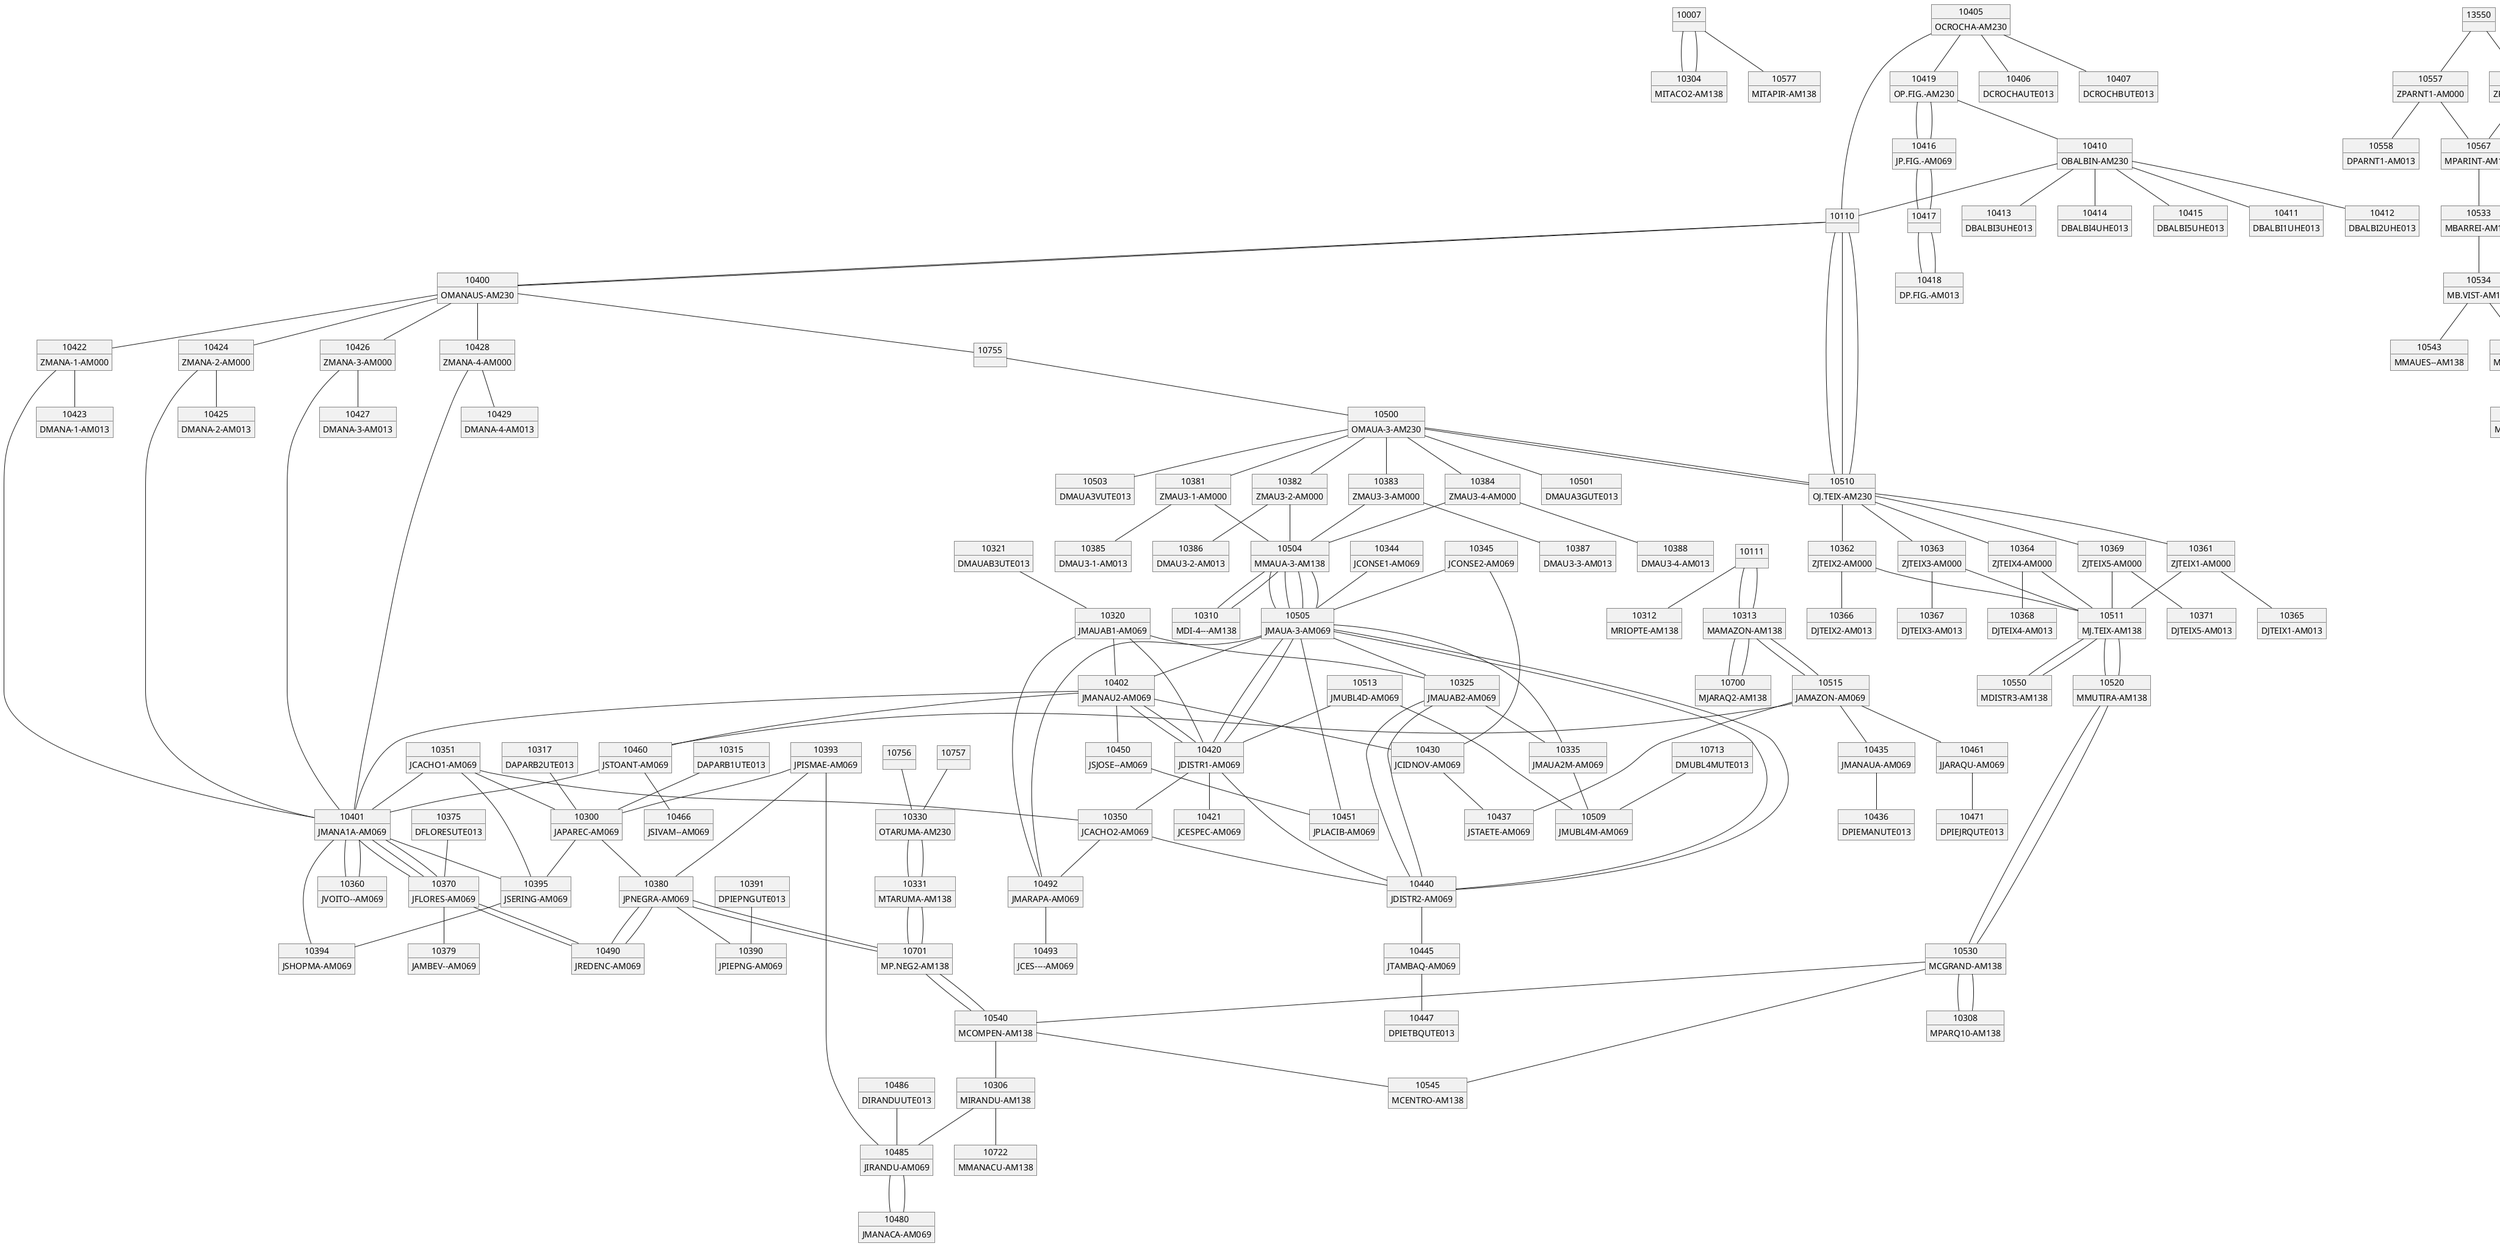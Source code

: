 @startuml ManausSIN
object 10007
object 10110
object 10111
object 10300 {
    JAPAREC-AM069
    } 
object 10304 {
    MITACO2-AM138
    }
object 10306 {
    MIRANDU-AM138
    }
object 10308 {
    MPARQ10-AM138
    }
object 10310 {
    MDI-4---AM138
    }
object 10312 {
    MRIOPTE-AM138
    }
object 10313 {
    MAMAZON-AM138
    }
object 10315 {
    DAPARB1UTE013
    }
object 10317 {
    DAPARB2UTE013
    }
object 10320 {
    JMAUAB1-AM069
    }
object 10321 {
    DMAUAB3UTE013
    }  
object 10325 {
    JMAUAB2-AM069
    } 
object 10330 {
    OTARUMA-AM230
    } 
object 10331 {
    MTARUMA-AM138
    } 
object 10335 {
    JMAUA2M-AM069
    } 
object 10344 {
    JCONSE1-AM069
    } 
object 10345 {
    JCONSE2-AM069
    } 
object 10350 {
    JCACHO2-AM069
    } 
object 10351 {
    JCACHO1-AM069
    } 
object 10360 {
    JVOITO--AM069
    } 
object 10361 {
    ZJTEIX1-AM000
    } 
object 10362 {
    ZJTEIX2-AM000
    } 
object 10363 {
    ZJTEIX3-AM000
    } 
object 10364 {
    ZJTEIX4-AM000
    } 
object 10365 {
    DJTEIX1-AM013
    } 
object 10366 {
    DJTEIX2-AM013
    }
object 10367 {
    DJTEIX3-AM013
    }
object 10368 {
    DJTEIX4-AM013
    }
object 10369 {
    ZJTEIX5-AM000
    }
object 10370 {
    JFLORES-AM069
    }
object 10371 {
    DJTEIX5-AM013
    }
object 10375 {
    DFLORESUTE013
    }
object 10379 {
    JAMBEV--AM069
    }
object 10380 {
    JPNEGRA-AM069
    }
object 10381 {
    ZMAU3-1-AM000
    }
object 10382 {
    ZMAU3-2-AM000
    }
object 10383 {
    ZMAU3-3-AM000
    }
object 10384 {
    ZMAU3-4-AM000
    }
object 10385 {
    DMAU3-1-AM013
    }
object 10386 {
    DMAU3-2-AM013
    }
object 10387 {
    DMAU3-3-AM013
    }
object 10388 {
    DMAU3-4-AM013
    }
object 10390 {
    JPIEPNG-AM069
    }
object 10391 {
    DPIEPNGUTE013
    }
object 10393 {
    JPISMAE-AM069
    }
object 10394 {
    JSHOPMA-AM069
    }
object 10395 {
    JSERING-AM069
    }
object 10400 {
    OMANAUS-AM230
    }
object 10401 {
    JMANA1A-AM069
    }
object 10402 {
    JMANAU2-AM069
    }
object 10405 {
    OCROCHA-AM230
    }
object 10406 {
    DCROCHAUTE013
    }
object 10407 {
    DCROCHBUTE013
    }
object 10410 {
    OBALBIN-AM230
    }
object 10411 {
    DBALBI1UHE013
    }
object 10412 {
    DBALBI2UHE013
    }
object 10413 {
    DBALBI3UHE013
    }
object 10414 {
    DBALBI4UHE013
    }
object 10415 {
    DBALBI5UHE013
    }
object 10416 {
    JP.FIG.-AM069
    }
object 10417
object 10418 {
    DP.FIG.-AM013
    } 
object 10419 {
    OP.FIG.-AM230
    }
object 10420 {
    JDISTR1-AM069
    }
object 10421 {
    JCESPEC-AM069
    }
object 10422 {
    ZMANA-1-AM000
    }
object 10423 {
    DMANA-1-AM013
    }
object 10424 {
    ZMANA-2-AM000
    }
object 10425 {
    DMANA-2-AM013
    }
object 10426 {
    ZMANA-3-AM000
    }
object 10427 {
    DMANA-3-AM013
    }
object 10428 {
    ZMANA-4-AM000
    }
object 10429 {
    DMANA-4-AM013
    }
object 10430 {
    JCIDNOV-AM069
    }
object 10435 {
    JMANAUA-AM069
    } 
object 10436 {
    DPIEMANUTE013
    }
object 10437 {
    JSTAETE-AM069
    }
object 10440 {
    JDISTR2-AM069
    }
object 10445 {
    JTAMBAQ-AM069
    }
object 10447 {
    DPIETBQUTE013
    }
object 10450 {
    JSJOSE--AM069
    }
object 10451 {
    JPLACIB-AM069
    }
object 10460 {
    JSTOANT-AM069
    }
object 10461 {
    JJARAQU-AM069
    }
object 10466 {
    JSIVAM--AM069
    }
object 10471 {
    DPIEJRQUTE013
    }
object 10480 {
    JMANACA-AM069
    }
object 10485 {
    JIRANDU-AM069
    }
object 10486 {
    DIRANDUUTE013
    }
object 10490 {
    JREDENC-AM069
    }
object 10492 {
    JMARAPA-AM069
    }
object 10493 {
    JCES----AM069
    }
object 10500 {
    OMAUA-3-AM230
    }
object 10501 {
    DMAUA3GUTE013
    }
object 10503 {
    DMAUA3VUTE013
    }
object 10504 {
    MMAUA-3-AM138
    }
object 10505 {
    JMAUA-3-AM069
    }
object 10509 {
    JMUBL4M-AM069
    }
object 10510 {
    OJ.TEIX-AM230
    }
object 10511 {
    MJ.TEIX-AM138
    }
object 10513 {
    JMUBL4D-AM069
    }
object 10515 {
    JAMAZON-AM069
    }
object 10520 {
    MMUTIRA-AM138
    }
object 10530 {
    MCGRAND-AM138
    }
object 10533 {
    MBARREI-AM138
    }
object 10534 {
    MB.VIST-AM138
    }
object 10540 {
    MCOMPEN-AM138
    }
object 10543 {
    MMAUES--AM138
    }
object 10545 {
    MCENTRO-AM138
    }
object 10548 {
    MN.OLIN-AM138
    }
object 10550 {
    MDISTR3-AM138
    }
object 10557 {
    ZPARNT1-AM000
    }
object 10558 {
    DPARNT1-AM013
    }
object 10566 {
    MURICUR-AM138
    }
object 10567 {
    MPARINT-AM138
    }
object 10569 {
    ZPARNT2-AM000
    }
object 10570 {
    DPARNT2-AM013
    }
object 10575 {
    MHUMAIT-AM138
    }
object 10576 {
    DHUMAIT-AM013
    }
object 10577 {
    MITAPIR-AM138
    }
object 10700 {
    MJARAQ2-AM138
    }
object 10701 {
    MP.NEG2-AM138
    }
object 10713 {
    DMUBL4MUTE013
    }
object 10722 {
    MMANACU-AM138
    }
object 10755 
object 10756 
object 10757  
object 13550 
object 41958 
10007 -- 10304
10007 -- 10304
10007 -- 10577
10110 -- 10400
10110 -- 10400
10110 -- 10510
10110 -- 10510
10110 -- 10510
10111 -- 10312
10111 -- 10313
10111 -- 10313
10300 -- 10380
10300 -- 10395
10306 -- 10485
10306 -- 10722
10313 -- 10515
10313 -- 10515
10313 -- 10700
10313 -- 10700
10315 -- 10300
10317 -- 10300
10320 -- 10325
10320 -- 10402
10320 -- 10420
10320 -- 10492
10321 -- 10320
10325 -- 10335
10325 -- 10440
10325 -- 10440
10330 -- 10331
10330 -- 10331
10331 -- 10701
10331 -- 10701
10335 -- 10505
10335 -- 10509
10344 -- 10505
10345 -- 10430
10345 -- 10505
10350 -- 10440
10350 -- 10492
10351 -- 10300
10351 -- 10350
10351 -- 10395
10351 -- 10401
10361 -- 10365
10361 -- 10511
10362 -- 10366
10362 -- 10511
10363 -- 10367
10363 -- 10511
10364 -- 10368
10364 -- 10511
10369 -- 10371
10369 -- 10511
10370 -- 10379
10370 -- 10490
10370 -- 10490
10375 -- 10370
10380 -- 10390
10380 -- 10490
10380 -- 10490
10380 -- 10701
10380 -- 10701
10381 -- 10385
10381 -- 10504
10382 -- 10386
10382 -- 10504
10383 -- 10387
10383 -- 10504
10384 -- 10388
10384 -- 10504
10391 -- 10390
10393 -- 10300
10393 -- 10380
10393 -- 10485
10395 -- 10394
10400 -- 10422
10400 -- 10424
10400 -- 10426
10400 -- 10428
10400 -- 10755
10401 -- 10360
10401 -- 10360
10401 -- 10370
10401 -- 10370
10401 -- 10370
10401 -- 10394
10401 -- 10395
10402 -- 10401
10402 -- 10420
10402 -- 10430
10402 -- 10450
10402 -- 10460
10405 -- 10110
10405 -- 10406
10405 -- 10407
10405 -- 10419
10410 -- 10110
10410 -- 10411
10410 -- 10412
10410 -- 10413
10410 -- 10414
10410 -- 10415
10416 -- 10417
10416 -- 10417
10417 -- 10418
10417 -- 10418
10419 -- 10410
10419 -- 10416
10419 -- 10416
10420 -- 10350
10420 -- 10402
10420 -- 10421
10420 -- 10440
10422 -- 10401
10422 -- 10423
10424 -- 10401
10424 -- 10425
10426 -- 10401
10426 -- 10427
10428 -- 10401
10428 -- 10429
10430 -- 10437
10435 -- 10436
10440 -- 10445
10440 -- 10505
10440 -- 10505
10445 -- 10447
10450 -- 10451
10451 -- 10505
10460 -- 10401
10460 -- 10466
10461 -- 10471
10485 -- 10480
10485 -- 10480
10486 -- 10485
10492 -- 10493
10500 -- 10381
10500 -- 10382
10500 -- 10383
10500 -- 10384
10500 -- 10501
10500 -- 10503
10500 -- 10510
10500 -- 10510
10504 -- 10310
10504 -- 10310
10504 -- 10505
10504 -- 10505
10504 -- 10505
10504 -- 10505
10505 -- 10325
10505 -- 10402
10505 -- 10420
10505 -- 10420
10505 -- 10492
10510 -- 10361
10510 -- 10362
10510 -- 10363
10510 -- 10364
10510 -- 10369
10511 -- 10520
10511 -- 10520
10511 -- 10550
10511 -- 10550
10513 -- 10420
10513 -- 10509
10515 -- 10435
10515 -- 10437
10515 -- 10460
10515 -- 10461
10520 -- 10530
10520 -- 10530
10530 -- 10308
10530 -- 10308
10530 -- 10540
10530 -- 10545
10533 -- 10534
10534 -- 10543
10534 -- 10566
10540 -- 10306
10540 -- 10545
10557 -- 10558
10557 -- 10567
10566 -- 10548
10567 -- 10533
10569 -- 10567
10569 -- 10570
10575 -- 10576
10701 -- 10540
10701 -- 10540
10713 -- 10509
10755 -- 10500
10756 -- 10330
10757 -- 10330
13550 -- 10557
13550 -- 10569
41958 -- 10575
@enduml